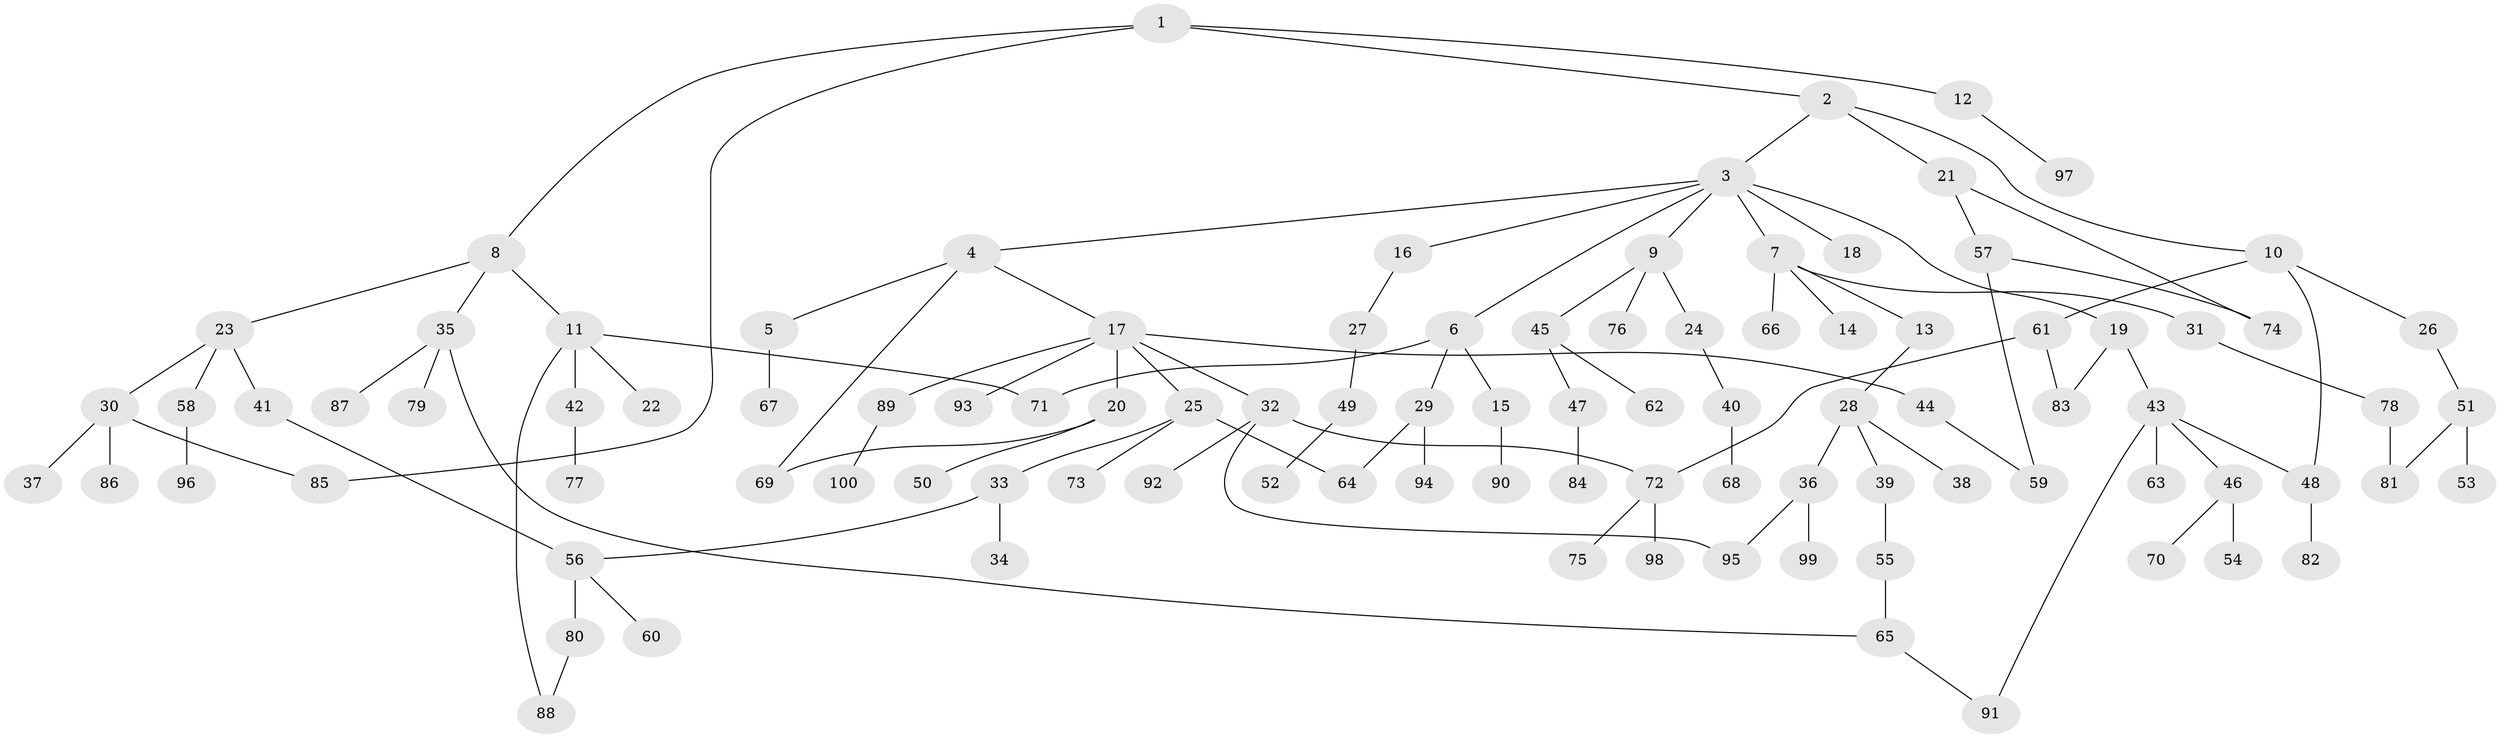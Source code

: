 // Generated by graph-tools (version 1.1) at 2025/13/03/09/25 04:13:19]
// undirected, 100 vertices, 114 edges
graph export_dot {
graph [start="1"]
  node [color=gray90,style=filled];
  1;
  2;
  3;
  4;
  5;
  6;
  7;
  8;
  9;
  10;
  11;
  12;
  13;
  14;
  15;
  16;
  17;
  18;
  19;
  20;
  21;
  22;
  23;
  24;
  25;
  26;
  27;
  28;
  29;
  30;
  31;
  32;
  33;
  34;
  35;
  36;
  37;
  38;
  39;
  40;
  41;
  42;
  43;
  44;
  45;
  46;
  47;
  48;
  49;
  50;
  51;
  52;
  53;
  54;
  55;
  56;
  57;
  58;
  59;
  60;
  61;
  62;
  63;
  64;
  65;
  66;
  67;
  68;
  69;
  70;
  71;
  72;
  73;
  74;
  75;
  76;
  77;
  78;
  79;
  80;
  81;
  82;
  83;
  84;
  85;
  86;
  87;
  88;
  89;
  90;
  91;
  92;
  93;
  94;
  95;
  96;
  97;
  98;
  99;
  100;
  1 -- 2;
  1 -- 8;
  1 -- 12;
  1 -- 85;
  2 -- 3;
  2 -- 10;
  2 -- 21;
  3 -- 4;
  3 -- 6;
  3 -- 7;
  3 -- 9;
  3 -- 16;
  3 -- 18;
  3 -- 19;
  4 -- 5;
  4 -- 17;
  4 -- 69;
  5 -- 67;
  6 -- 15;
  6 -- 29;
  6 -- 71;
  7 -- 13;
  7 -- 14;
  7 -- 31;
  7 -- 66;
  8 -- 11;
  8 -- 23;
  8 -- 35;
  9 -- 24;
  9 -- 45;
  9 -- 76;
  10 -- 26;
  10 -- 61;
  10 -- 48;
  11 -- 22;
  11 -- 42;
  11 -- 88;
  11 -- 71;
  12 -- 97;
  13 -- 28;
  15 -- 90;
  16 -- 27;
  17 -- 20;
  17 -- 25;
  17 -- 32;
  17 -- 44;
  17 -- 89;
  17 -- 93;
  19 -- 43;
  19 -- 83;
  20 -- 50;
  20 -- 69;
  21 -- 57;
  21 -- 74;
  23 -- 30;
  23 -- 41;
  23 -- 58;
  24 -- 40;
  25 -- 33;
  25 -- 73;
  25 -- 64;
  26 -- 51;
  27 -- 49;
  28 -- 36;
  28 -- 38;
  28 -- 39;
  29 -- 64;
  29 -- 94;
  30 -- 37;
  30 -- 86;
  30 -- 85;
  31 -- 78;
  32 -- 72;
  32 -- 92;
  32 -- 95;
  33 -- 34;
  33 -- 56;
  35 -- 79;
  35 -- 87;
  35 -- 65;
  36 -- 99;
  36 -- 95;
  39 -- 55;
  40 -- 68;
  41 -- 56;
  42 -- 77;
  43 -- 46;
  43 -- 48;
  43 -- 63;
  43 -- 91;
  44 -- 59;
  45 -- 47;
  45 -- 62;
  46 -- 54;
  46 -- 70;
  47 -- 84;
  48 -- 82;
  49 -- 52;
  51 -- 53;
  51 -- 81;
  55 -- 65;
  56 -- 60;
  56 -- 80;
  57 -- 74;
  57 -- 59;
  58 -- 96;
  61 -- 83;
  61 -- 72;
  65 -- 91;
  72 -- 75;
  72 -- 98;
  78 -- 81;
  80 -- 88;
  89 -- 100;
}
